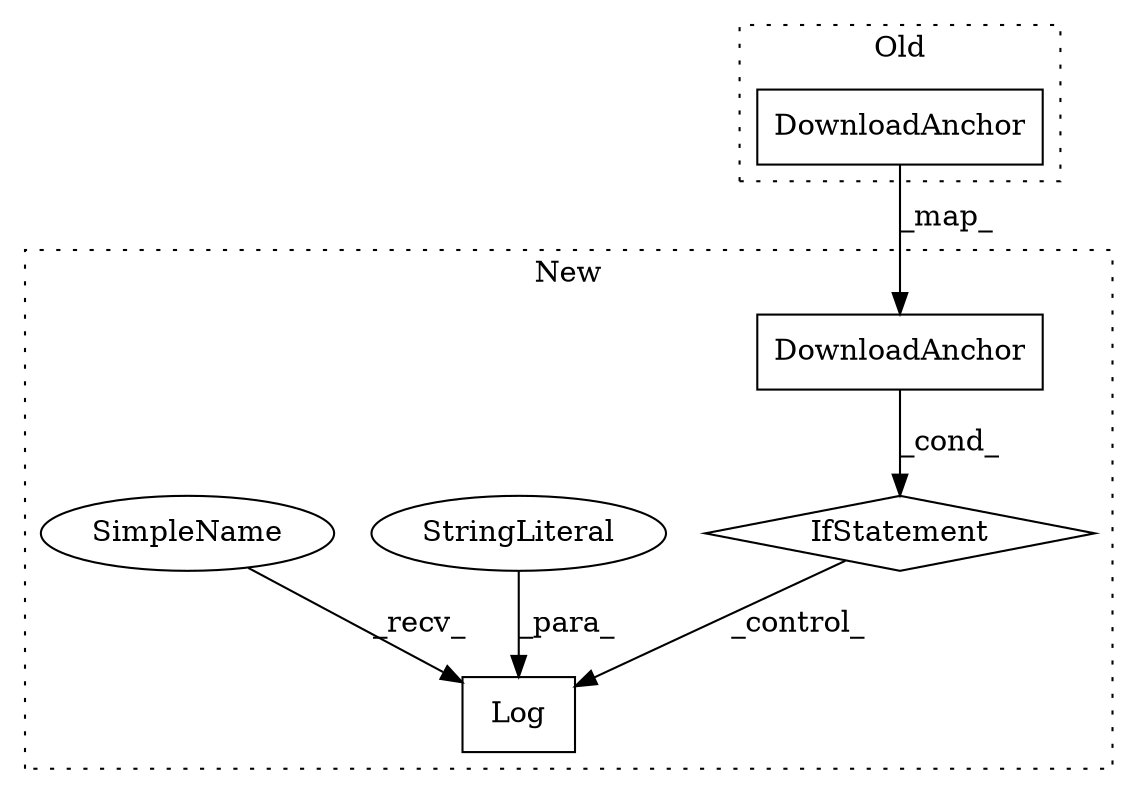 digraph G {
subgraph cluster0 {
1 [label="DownloadAnchor" a="32" s="6617,6673" l="15,1" shape="box"];
label = "Old";
style="dotted";
}
subgraph cluster1 {
2 [label="DownloadAnchor" a="32" s="8813,8869" l="15,1" shape="box"];
3 [label="Log" a="32" s="8993,9034" l="4,1" shape="box"];
4 [label="IfStatement" a="25" s="8797,8870" l="4,10" shape="diamond"];
5 [label="StringLiteral" a="45" s="8997" l="37" shape="ellipse"];
6 [label="SimpleName" a="42" s="8987" l="5" shape="ellipse"];
label = "New";
style="dotted";
}
1 -> 2 [label="_map_"];
2 -> 4 [label="_cond_"];
4 -> 3 [label="_control_"];
5 -> 3 [label="_para_"];
6 -> 3 [label="_recv_"];
}